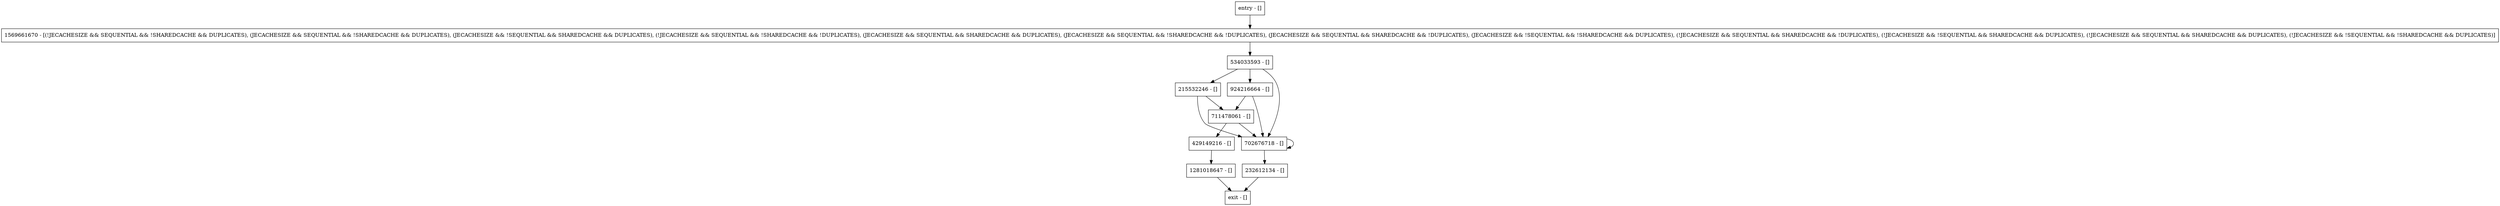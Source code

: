 digraph shutdownDaemons {
node [shape=record];
entry [label="entry - []"];
exit [label="exit - []"];
924216664 [label="924216664 - []"];
711478061 [label="711478061 - []"];
429149216 [label="429149216 - []"];
1569661670 [label="1569661670 - [(!JECACHESIZE && SEQUENTIAL && !SHAREDCACHE && DUPLICATES), (JECACHESIZE && SEQUENTIAL && !SHAREDCACHE && DUPLICATES), (JECACHESIZE && !SEQUENTIAL && SHAREDCACHE && DUPLICATES), (!JECACHESIZE && SEQUENTIAL && !SHAREDCACHE && !DUPLICATES), (JECACHESIZE && SEQUENTIAL && SHAREDCACHE && DUPLICATES), (JECACHESIZE && SEQUENTIAL && !SHAREDCACHE && !DUPLICATES), (JECACHESIZE && SEQUENTIAL && SHAREDCACHE && !DUPLICATES), (JECACHESIZE && !SEQUENTIAL && !SHAREDCACHE && DUPLICATES), (!JECACHESIZE && SEQUENTIAL && SHAREDCACHE && !DUPLICATES), (!JECACHESIZE && !SEQUENTIAL && SHAREDCACHE && DUPLICATES), (!JECACHESIZE && SEQUENTIAL && SHAREDCACHE && DUPLICATES), (!JECACHESIZE && !SEQUENTIAL && !SHAREDCACHE && DUPLICATES)]"];
1281018647 [label="1281018647 - []"];
702676718 [label="702676718 - []"];
232612134 [label="232612134 - []"];
215532246 [label="215532246 - []"];
534033593 [label="534033593 - []"];
entry;
exit;
entry -> 1569661670;
924216664 -> 711478061;
924216664 -> 702676718;
711478061 -> 429149216;
711478061 -> 702676718;
429149216 -> 1281018647;
1569661670 -> 534033593;
1281018647 -> exit;
702676718 -> 702676718;
702676718 -> 232612134;
232612134 -> exit;
215532246 -> 711478061;
215532246 -> 702676718;
534033593 -> 924216664;
534033593 -> 702676718;
534033593 -> 215532246;
}
